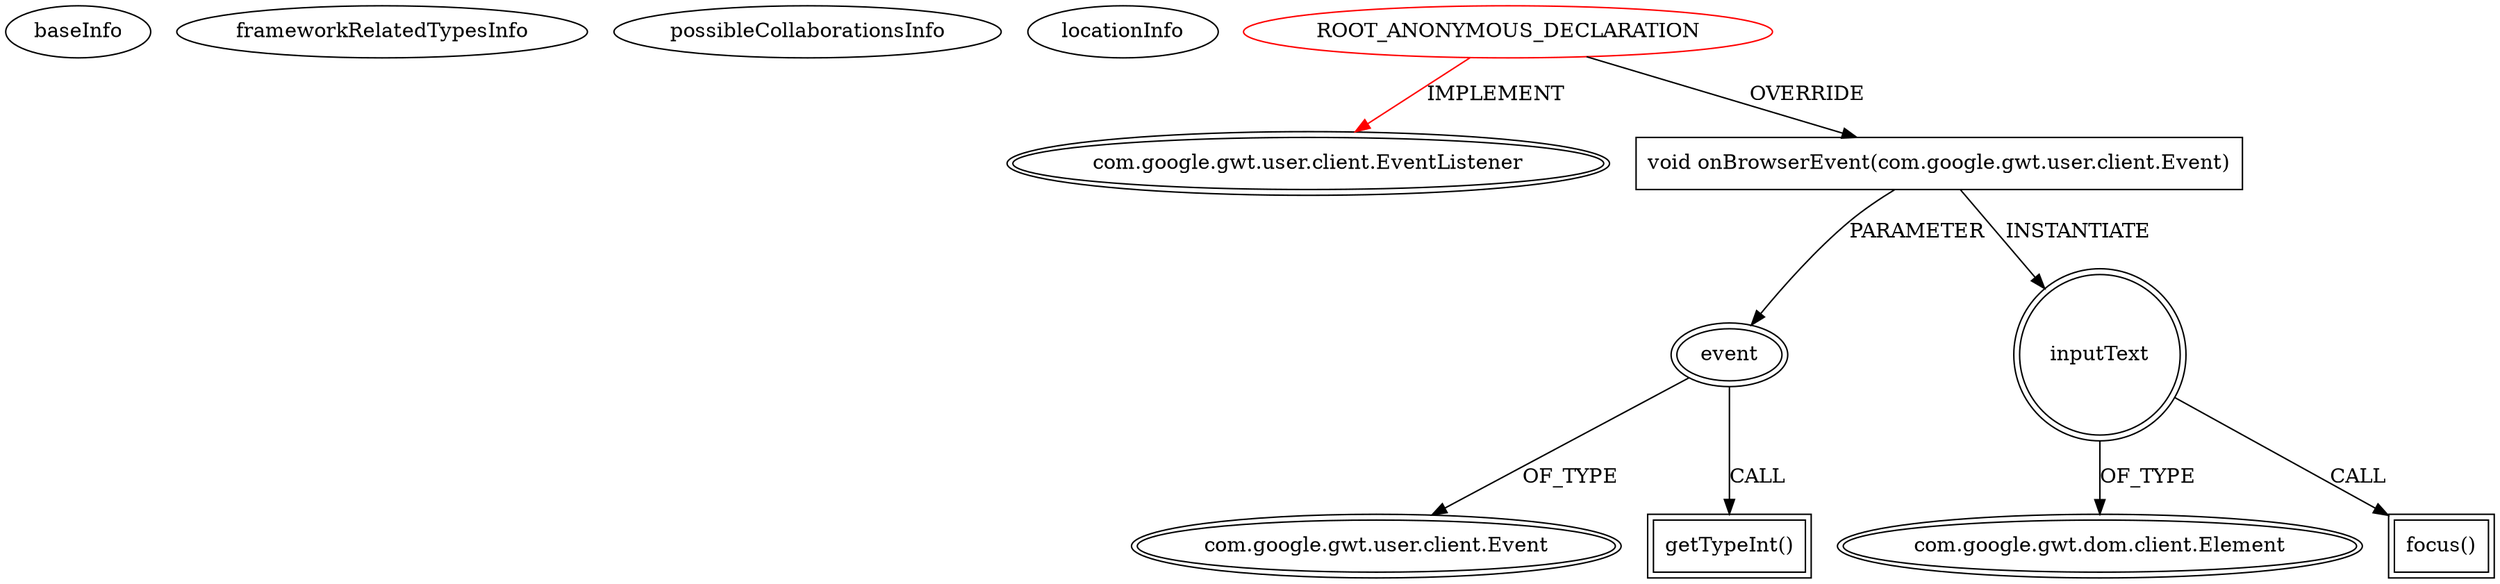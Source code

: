 digraph {
baseInfo[graphId=133,category="extension_graph",isAnonymous=true,possibleRelation=false]
frameworkRelatedTypesInfo[0="com.google.gwt.user.client.EventListener"]
possibleCollaborationsInfo[]
locationInfo[projectName="Doogiemuc-gwt-comp-tagging",filePath="/Doogiemuc-gwt-comp-tagging/gwt-comp-tagging-master/src/com/google/code/gwt/component/tag/InputTag.java",contextSignature="void initializeInputText()",graphId="133"]
0[label="ROOT_ANONYMOUS_DECLARATION",vertexType="ROOT_ANONYMOUS_DECLARATION",isFrameworkType=false,color=red]
1[label="com.google.gwt.user.client.EventListener",vertexType="FRAMEWORK_INTERFACE_TYPE",isFrameworkType=true,peripheries=2]
5[label="void onBrowserEvent(com.google.gwt.user.client.Event)",vertexType="OVERRIDING_METHOD_DECLARATION",isFrameworkType=false,shape=box]
6[label="event",vertexType="PARAMETER_DECLARATION",isFrameworkType=true,peripheries=2]
7[label="com.google.gwt.user.client.Event",vertexType="FRAMEWORK_CLASS_TYPE",isFrameworkType=true,peripheries=2]
9[label="getTypeInt()",vertexType="INSIDE_CALL",isFrameworkType=true,peripheries=2,shape=box]
10[label="inputText",vertexType="VARIABLE_EXPRESION",isFrameworkType=true,peripheries=2,shape=circle]
12[label="com.google.gwt.dom.client.Element",vertexType="FRAMEWORK_CLASS_TYPE",isFrameworkType=true,peripheries=2]
11[label="focus()",vertexType="INSIDE_CALL",isFrameworkType=true,peripheries=2,shape=box]
0->1[label="IMPLEMENT",color=red]
0->5[label="OVERRIDE"]
6->7[label="OF_TYPE"]
5->6[label="PARAMETER"]
6->9[label="CALL"]
5->10[label="INSTANTIATE"]
10->12[label="OF_TYPE"]
10->11[label="CALL"]
}
